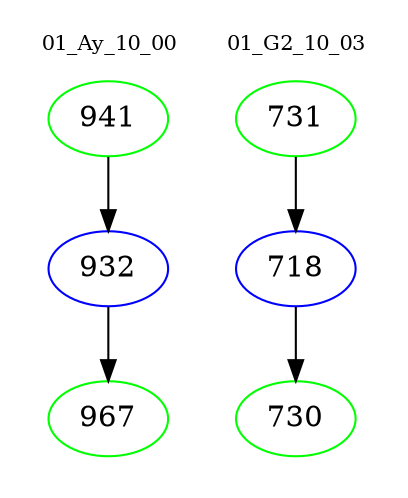 digraph{
subgraph cluster_0 {
color = white
label = "01_Ay_10_00";
fontsize=10;
T0_941 [label="941", color="green"]
T0_941 -> T0_932 [color="black"]
T0_932 [label="932", color="blue"]
T0_932 -> T0_967 [color="black"]
T0_967 [label="967", color="green"]
}
subgraph cluster_1 {
color = white
label = "01_G2_10_03";
fontsize=10;
T1_731 [label="731", color="green"]
T1_731 -> T1_718 [color="black"]
T1_718 [label="718", color="blue"]
T1_718 -> T1_730 [color="black"]
T1_730 [label="730", color="green"]
}
}

